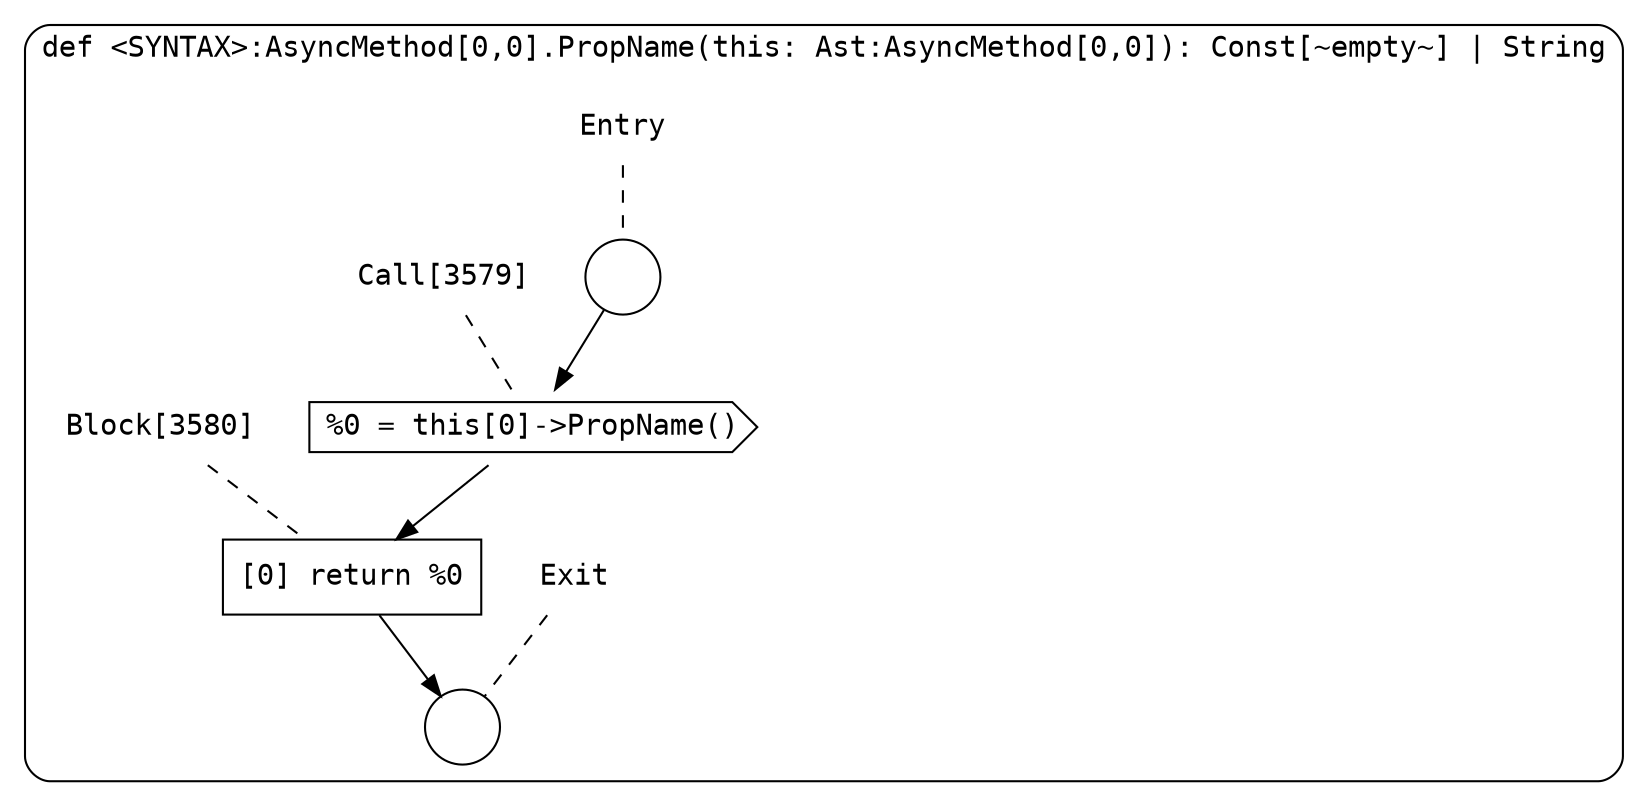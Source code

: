 digraph {
  graph [fontname = "Consolas"]
  node [fontname = "Consolas"]
  edge [fontname = "Consolas"]
  subgraph cluster970 {
    label = "def <SYNTAX>:AsyncMethod[0,0].PropName(this: Ast:AsyncMethod[0,0]): Const[~empty~] | String"
    style = rounded
    cluster970_entry_name [shape=none, label=<<font color="black">Entry</font>>]
    cluster970_entry_name -> cluster970_entry [arrowhead=none, color="black", style=dashed]
    cluster970_entry [shape=circle label=" " color="black" fillcolor="white" style=filled]
    cluster970_entry -> node3579 [color="black"]
    cluster970_exit_name [shape=none, label=<<font color="black">Exit</font>>]
    cluster970_exit_name -> cluster970_exit [arrowhead=none, color="black", style=dashed]
    cluster970_exit [shape=circle label=" " color="black" fillcolor="white" style=filled]
    node3579_name [shape=none, label=<<font color="black">Call[3579]</font>>]
    node3579_name -> node3579 [arrowhead=none, color="black", style=dashed]
    node3579 [shape=cds, label=<<font color="black">%0 = this[0]-&gt;PropName()</font>> color="black" fillcolor="white", style=filled]
    node3579 -> node3580 [color="black"]
    node3580_name [shape=none, label=<<font color="black">Block[3580]</font>>]
    node3580_name -> node3580 [arrowhead=none, color="black", style=dashed]
    node3580 [shape=box, label=<<font color="black">[0] return %0<BR ALIGN="LEFT"/></font>> color="black" fillcolor="white", style=filled]
    node3580 -> cluster970_exit [color="black"]
  }
}